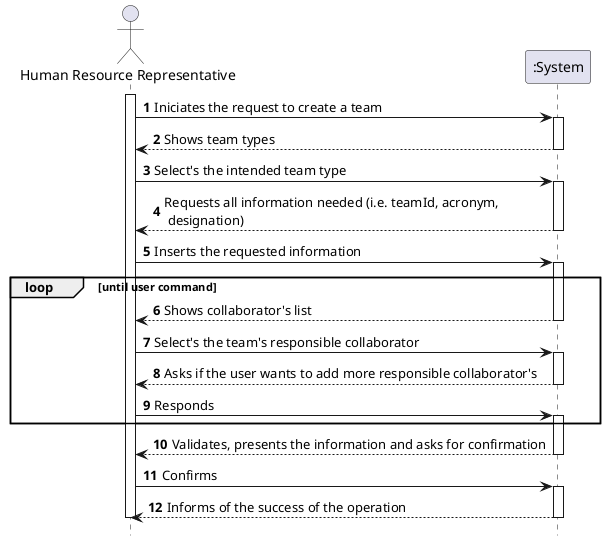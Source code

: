@startuml
autonumber
hide footbox

actor "Human Resource Representative" as HRR

participant ":System" as SYST

activate HRR
HRR-> SYST : Iniciates the request to create a team
activate SYST
SYST --> HRR: Shows team types
deactivate SYST

HRR-> SYST : Select's the intended team type
activate SYST

SYST --> HRR: Requests all information needed (i.e. teamId, acronym,\n designation)
deactivate SYST

HRR-> SYST : Inserts the requested information
activate SYST

loop until user command
    SYST --> HRR: Shows collaborator's list
    deactivate SYST

    HRR-> SYST : Select's the team's responsible collaborator
    activate SYST

    SYST --> HRR: Asks if the user wants to add more responsible collaborator's
    deactivate SYST

    HRR-> SYST : Responds
    activate SYST
end

SYST --> HRR: Validates, presents the information and asks for confirmation
deactivate SYST

HRR-> SYST : Confirms
activate SYST
SYST --> HRR: Informs of the success of the operation
deactivate SYST

deactivate HRR

@enduml